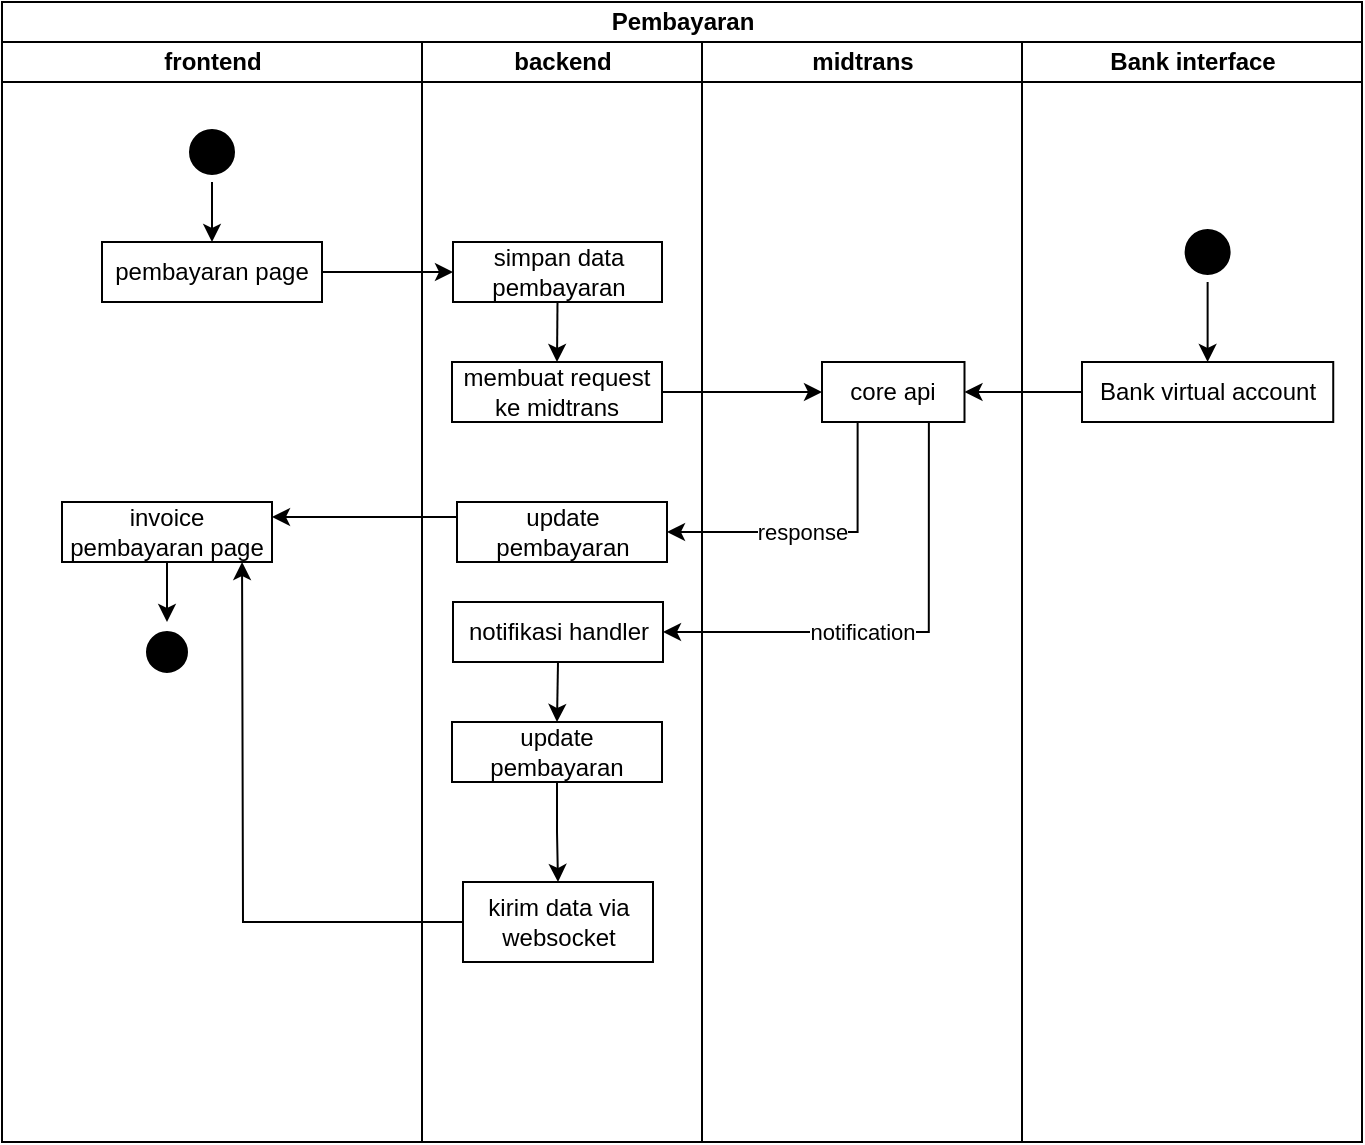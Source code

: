 <mxfile version="24.2.5" type="device">
  <diagram name="Page-1" id="b0MQotQdnOeZVrTKw8wq">
    <mxGraphModel dx="1364" dy="843" grid="1" gridSize="10" guides="1" tooltips="1" connect="1" arrows="1" fold="1" page="1" pageScale="1" pageWidth="850" pageHeight="1100" math="0" shadow="0">
      <root>
        <mxCell id="0" />
        <mxCell id="1" parent="0" />
        <mxCell id="K9ri2JtYzb2bS4vW_sXa-1" value="Pembayaran" style="swimlane;childLayout=stackLayout;resizeParent=1;resizeParentMax=0;startSize=20;html=1;" parent="1" vertex="1">
          <mxGeometry x="110.0" y="50" width="680" height="570" as="geometry" />
        </mxCell>
        <mxCell id="K9ri2JtYzb2bS4vW_sXa-2" value="frontend" style="swimlane;startSize=20;html=1;" parent="K9ri2JtYzb2bS4vW_sXa-1" vertex="1">
          <mxGeometry y="20" width="210" height="550" as="geometry" />
        </mxCell>
        <mxCell id="K9ri2JtYzb2bS4vW_sXa-44" style="edgeStyle=orthogonalEdgeStyle;rounded=0;orthogonalLoop=1;jettySize=auto;html=1;exitX=0.5;exitY=1;exitDx=0;exitDy=0;entryX=0.5;entryY=0;entryDx=0;entryDy=0;" parent="K9ri2JtYzb2bS4vW_sXa-2" source="K9ri2JtYzb2bS4vW_sXa-3" target="K9ri2JtYzb2bS4vW_sXa-43" edge="1">
          <mxGeometry relative="1" as="geometry" />
        </mxCell>
        <mxCell id="K9ri2JtYzb2bS4vW_sXa-3" value="" style="ellipse;html=1;shape=startState;strokeColor=#000000;fillColor=#000000;" parent="K9ri2JtYzb2bS4vW_sXa-2" vertex="1">
          <mxGeometry x="90.0" y="40" width="30" height="30" as="geometry" />
        </mxCell>
        <mxCell id="K9ri2JtYzb2bS4vW_sXa-8" value="" style="ellipse;html=1;shape=endState;fillColor=#000000;strokeColor=#FFFFFF;" parent="K9ri2JtYzb2bS4vW_sXa-2" vertex="1">
          <mxGeometry x="67.5" y="290" width="30" height="30" as="geometry" />
        </mxCell>
        <mxCell id="K9ri2JtYzb2bS4vW_sXa-43" value="pembayaran page" style="rounded=0;whiteSpace=wrap;html=1;" parent="K9ri2JtYzb2bS4vW_sXa-2" vertex="1">
          <mxGeometry x="50" y="100" width="110" height="30" as="geometry" />
        </mxCell>
        <mxCell id="K9ri2JtYzb2bS4vW_sXa-99" style="edgeStyle=orthogonalEdgeStyle;rounded=0;orthogonalLoop=1;jettySize=auto;html=1;exitX=0.5;exitY=1;exitDx=0;exitDy=0;entryX=0.5;entryY=0;entryDx=0;entryDy=0;" parent="K9ri2JtYzb2bS4vW_sXa-2" source="K9ri2JtYzb2bS4vW_sXa-66" target="K9ri2JtYzb2bS4vW_sXa-8" edge="1">
          <mxGeometry relative="1" as="geometry" />
        </mxCell>
        <mxCell id="K9ri2JtYzb2bS4vW_sXa-66" value="invoice pembayaran page" style="rounded=0;whiteSpace=wrap;html=1;" parent="K9ri2JtYzb2bS4vW_sXa-2" vertex="1">
          <mxGeometry x="30" y="230" width="105" height="30" as="geometry" />
        </mxCell>
        <mxCell id="rirkX_D-aX_f66GpuxF4-1" style="edgeStyle=orthogonalEdgeStyle;rounded=0;orthogonalLoop=1;jettySize=auto;html=1;exitX=0;exitY=0.5;exitDx=0;exitDy=0;entryX=0.949;entryY=1.039;entryDx=0;entryDy=0;entryPerimeter=0;" parent="K9ri2JtYzb2bS4vW_sXa-2" source="K9ri2JtYzb2bS4vW_sXa-56" edge="1">
          <mxGeometry relative="1" as="geometry">
            <mxPoint x="220.88" y="438.83" as="sourcePoint" />
            <mxPoint x="120.025" y="260.0" as="targetPoint" />
          </mxGeometry>
        </mxCell>
        <mxCell id="K9ri2JtYzb2bS4vW_sXa-11" value="backend" style="swimlane;startSize=20;html=1;" parent="K9ri2JtYzb2bS4vW_sXa-1" vertex="1">
          <mxGeometry x="210" y="20" width="140" height="550" as="geometry" />
        </mxCell>
        <mxCell id="K9ri2JtYzb2bS4vW_sXa-48" value="membuat request ke midtrans" style="rounded=0;whiteSpace=wrap;html=1;" parent="K9ri2JtYzb2bS4vW_sXa-11" vertex="1">
          <mxGeometry x="15" y="160" width="105" height="30" as="geometry" />
        </mxCell>
        <mxCell id="K9ri2JtYzb2bS4vW_sXa-102" style="edgeStyle=orthogonalEdgeStyle;rounded=0;orthogonalLoop=1;jettySize=auto;html=1;exitX=0.5;exitY=1;exitDx=0;exitDy=0;entryX=0.5;entryY=0;entryDx=0;entryDy=0;" parent="K9ri2JtYzb2bS4vW_sXa-11" source="K9ri2JtYzb2bS4vW_sXa-55" target="K9ri2JtYzb2bS4vW_sXa-100" edge="1">
          <mxGeometry relative="1" as="geometry" />
        </mxCell>
        <mxCell id="K9ri2JtYzb2bS4vW_sXa-55" value="notifikasi handler" style="rounded=0;whiteSpace=wrap;html=1;" parent="K9ri2JtYzb2bS4vW_sXa-11" vertex="1">
          <mxGeometry x="15.5" y="280" width="105" height="30" as="geometry" />
        </mxCell>
        <mxCell id="K9ri2JtYzb2bS4vW_sXa-56" value="kirim data via websocket" style="rounded=0;whiteSpace=wrap;html=1;" parent="K9ri2JtYzb2bS4vW_sXa-11" vertex="1">
          <mxGeometry x="20.5" y="420" width="95" height="40" as="geometry" />
        </mxCell>
        <mxCell id="K9ri2JtYzb2bS4vW_sXa-61" style="edgeStyle=orthogonalEdgeStyle;rounded=0;orthogonalLoop=1;jettySize=auto;html=1;exitX=0.5;exitY=1;exitDx=0;exitDy=0;entryX=0.5;entryY=0;entryDx=0;entryDy=0;" parent="K9ri2JtYzb2bS4vW_sXa-11" source="K9ri2JtYzb2bS4vW_sXa-59" target="K9ri2JtYzb2bS4vW_sXa-48" edge="1">
          <mxGeometry relative="1" as="geometry" />
        </mxCell>
        <mxCell id="K9ri2JtYzb2bS4vW_sXa-59" value="simpan data pembayaran" style="rounded=0;whiteSpace=wrap;html=1;" parent="K9ri2JtYzb2bS4vW_sXa-11" vertex="1">
          <mxGeometry x="15.5" y="100" width="104.5" height="30" as="geometry" />
        </mxCell>
        <mxCell id="K9ri2JtYzb2bS4vW_sXa-88" value="update pembayaran" style="rounded=0;whiteSpace=wrap;html=1;" parent="K9ri2JtYzb2bS4vW_sXa-11" vertex="1">
          <mxGeometry x="17.5" y="230" width="105" height="30" as="geometry" />
        </mxCell>
        <mxCell id="K9ri2JtYzb2bS4vW_sXa-105" style="edgeStyle=orthogonalEdgeStyle;rounded=0;orthogonalLoop=1;jettySize=auto;html=1;exitX=0.5;exitY=1;exitDx=0;exitDy=0;entryX=0.5;entryY=0;entryDx=0;entryDy=0;" parent="K9ri2JtYzb2bS4vW_sXa-11" source="K9ri2JtYzb2bS4vW_sXa-100" target="K9ri2JtYzb2bS4vW_sXa-56" edge="1">
          <mxGeometry relative="1" as="geometry" />
        </mxCell>
        <mxCell id="K9ri2JtYzb2bS4vW_sXa-100" value="update pembayaran" style="rounded=0;whiteSpace=wrap;html=1;" parent="K9ri2JtYzb2bS4vW_sXa-11" vertex="1">
          <mxGeometry x="15" y="340" width="105" height="30" as="geometry" />
        </mxCell>
        <mxCell id="K9ri2JtYzb2bS4vW_sXa-60" style="edgeStyle=orthogonalEdgeStyle;rounded=0;orthogonalLoop=1;jettySize=auto;html=1;exitX=1;exitY=0.5;exitDx=0;exitDy=0;" parent="K9ri2JtYzb2bS4vW_sXa-1" source="K9ri2JtYzb2bS4vW_sXa-43" target="K9ri2JtYzb2bS4vW_sXa-59" edge="1">
          <mxGeometry relative="1" as="geometry" />
        </mxCell>
        <mxCell id="K9ri2JtYzb2bS4vW_sXa-109" style="edgeStyle=orthogonalEdgeStyle;rounded=0;orthogonalLoop=1;jettySize=auto;html=1;exitX=0;exitY=0.25;exitDx=0;exitDy=0;entryX=1;entryY=0.25;entryDx=0;entryDy=0;" parent="K9ri2JtYzb2bS4vW_sXa-1" source="K9ri2JtYzb2bS4vW_sXa-88" target="K9ri2JtYzb2bS4vW_sXa-66" edge="1">
          <mxGeometry relative="1" as="geometry" />
        </mxCell>
        <mxCell id="K9ri2JtYzb2bS4vW_sXa-62" style="edgeStyle=orthogonalEdgeStyle;rounded=0;orthogonalLoop=1;jettySize=auto;html=1;exitX=1;exitY=0.5;exitDx=0;exitDy=0;entryX=0;entryY=0.5;entryDx=0;entryDy=0;" parent="K9ri2JtYzb2bS4vW_sXa-1" source="K9ri2JtYzb2bS4vW_sXa-48" target="K9ri2JtYzb2bS4vW_sXa-52" edge="1">
          <mxGeometry relative="1" as="geometry" />
        </mxCell>
        <mxCell id="K9ri2JtYzb2bS4vW_sXa-91" style="edgeStyle=orthogonalEdgeStyle;rounded=0;orthogonalLoop=1;jettySize=auto;html=1;exitX=0.75;exitY=1;exitDx=0;exitDy=0;entryX=1;entryY=0.5;entryDx=0;entryDy=0;" parent="K9ri2JtYzb2bS4vW_sXa-1" source="K9ri2JtYzb2bS4vW_sXa-52" target="K9ri2JtYzb2bS4vW_sXa-55" edge="1">
          <mxGeometry relative="1" as="geometry" />
        </mxCell>
        <mxCell id="K9ri2JtYzb2bS4vW_sXa-93" value="notification" style="edgeLabel;html=1;align=center;verticalAlign=middle;resizable=0;points=[];" parent="K9ri2JtYzb2bS4vW_sXa-91" vertex="1" connectable="0">
          <mxGeometry x="0.442" y="3" relative="1" as="geometry">
            <mxPoint x="33" y="-3" as="offset" />
          </mxGeometry>
        </mxCell>
        <mxCell id="K9ri2JtYzb2bS4vW_sXa-92" style="edgeStyle=orthogonalEdgeStyle;rounded=0;orthogonalLoop=1;jettySize=auto;html=1;exitX=0.25;exitY=1;exitDx=0;exitDy=0;entryX=1;entryY=0.5;entryDx=0;entryDy=0;" parent="K9ri2JtYzb2bS4vW_sXa-1" source="K9ri2JtYzb2bS4vW_sXa-52" target="K9ri2JtYzb2bS4vW_sXa-88" edge="1">
          <mxGeometry relative="1" as="geometry" />
        </mxCell>
        <mxCell id="K9ri2JtYzb2bS4vW_sXa-94" value="response" style="edgeLabel;html=1;align=center;verticalAlign=middle;resizable=0;points=[];horizontal=1;" parent="K9ri2JtYzb2bS4vW_sXa-92" vertex="1" connectable="0">
          <mxGeometry x="0.318" y="3" relative="1" as="geometry">
            <mxPoint x="16" y="-3" as="offset" />
          </mxGeometry>
        </mxCell>
        <mxCell id="K9ri2JtYzb2bS4vW_sXa-26" value="midtrans" style="swimlane;startSize=20;html=1;" parent="K9ri2JtYzb2bS4vW_sXa-1" vertex="1">
          <mxGeometry x="350" y="20" width="160" height="550" as="geometry" />
        </mxCell>
        <mxCell id="K9ri2JtYzb2bS4vW_sXa-52" value="core api" style="rounded=0;whiteSpace=wrap;html=1;" parent="K9ri2JtYzb2bS4vW_sXa-26" vertex="1">
          <mxGeometry x="60" y="160" width="71.25" height="30" as="geometry" />
        </mxCell>
        <mxCell id="K9ri2JtYzb2bS4vW_sXa-80" style="edgeStyle=orthogonalEdgeStyle;rounded=0;orthogonalLoop=1;jettySize=auto;html=1;exitX=0;exitY=0.5;exitDx=0;exitDy=0;entryX=1;entryY=0.5;entryDx=0;entryDy=0;" parent="K9ri2JtYzb2bS4vW_sXa-1" source="K9ri2JtYzb2bS4vW_sXa-77" target="K9ri2JtYzb2bS4vW_sXa-52" edge="1">
          <mxGeometry relative="1" as="geometry" />
        </mxCell>
        <mxCell id="K9ri2JtYzb2bS4vW_sXa-45" value="Bank interface" style="swimlane;startSize=20;html=1;" parent="K9ri2JtYzb2bS4vW_sXa-1" vertex="1">
          <mxGeometry x="510" y="20" width="170" height="550" as="geometry" />
        </mxCell>
        <mxCell id="K9ri2JtYzb2bS4vW_sXa-77" value="Bank virtual account" style="rounded=0;whiteSpace=wrap;html=1;" parent="K9ri2JtYzb2bS4vW_sXa-45" vertex="1">
          <mxGeometry x="30" y="160" width="125.62" height="30" as="geometry" />
        </mxCell>
        <mxCell id="K9ri2JtYzb2bS4vW_sXa-79" style="edgeStyle=orthogonalEdgeStyle;rounded=0;orthogonalLoop=1;jettySize=auto;html=1;exitX=0.5;exitY=1;exitDx=0;exitDy=0;entryX=0.5;entryY=0;entryDx=0;entryDy=0;" parent="K9ri2JtYzb2bS4vW_sXa-45" source="K9ri2JtYzb2bS4vW_sXa-78" target="K9ri2JtYzb2bS4vW_sXa-77" edge="1">
          <mxGeometry relative="1" as="geometry" />
        </mxCell>
        <mxCell id="K9ri2JtYzb2bS4vW_sXa-78" value="" style="ellipse;html=1;shape=startState;strokeColor=#000000;fillColor=#000000;" parent="K9ri2JtYzb2bS4vW_sXa-45" vertex="1">
          <mxGeometry x="77.81" y="90" width="30" height="30" as="geometry" />
        </mxCell>
      </root>
    </mxGraphModel>
  </diagram>
</mxfile>
